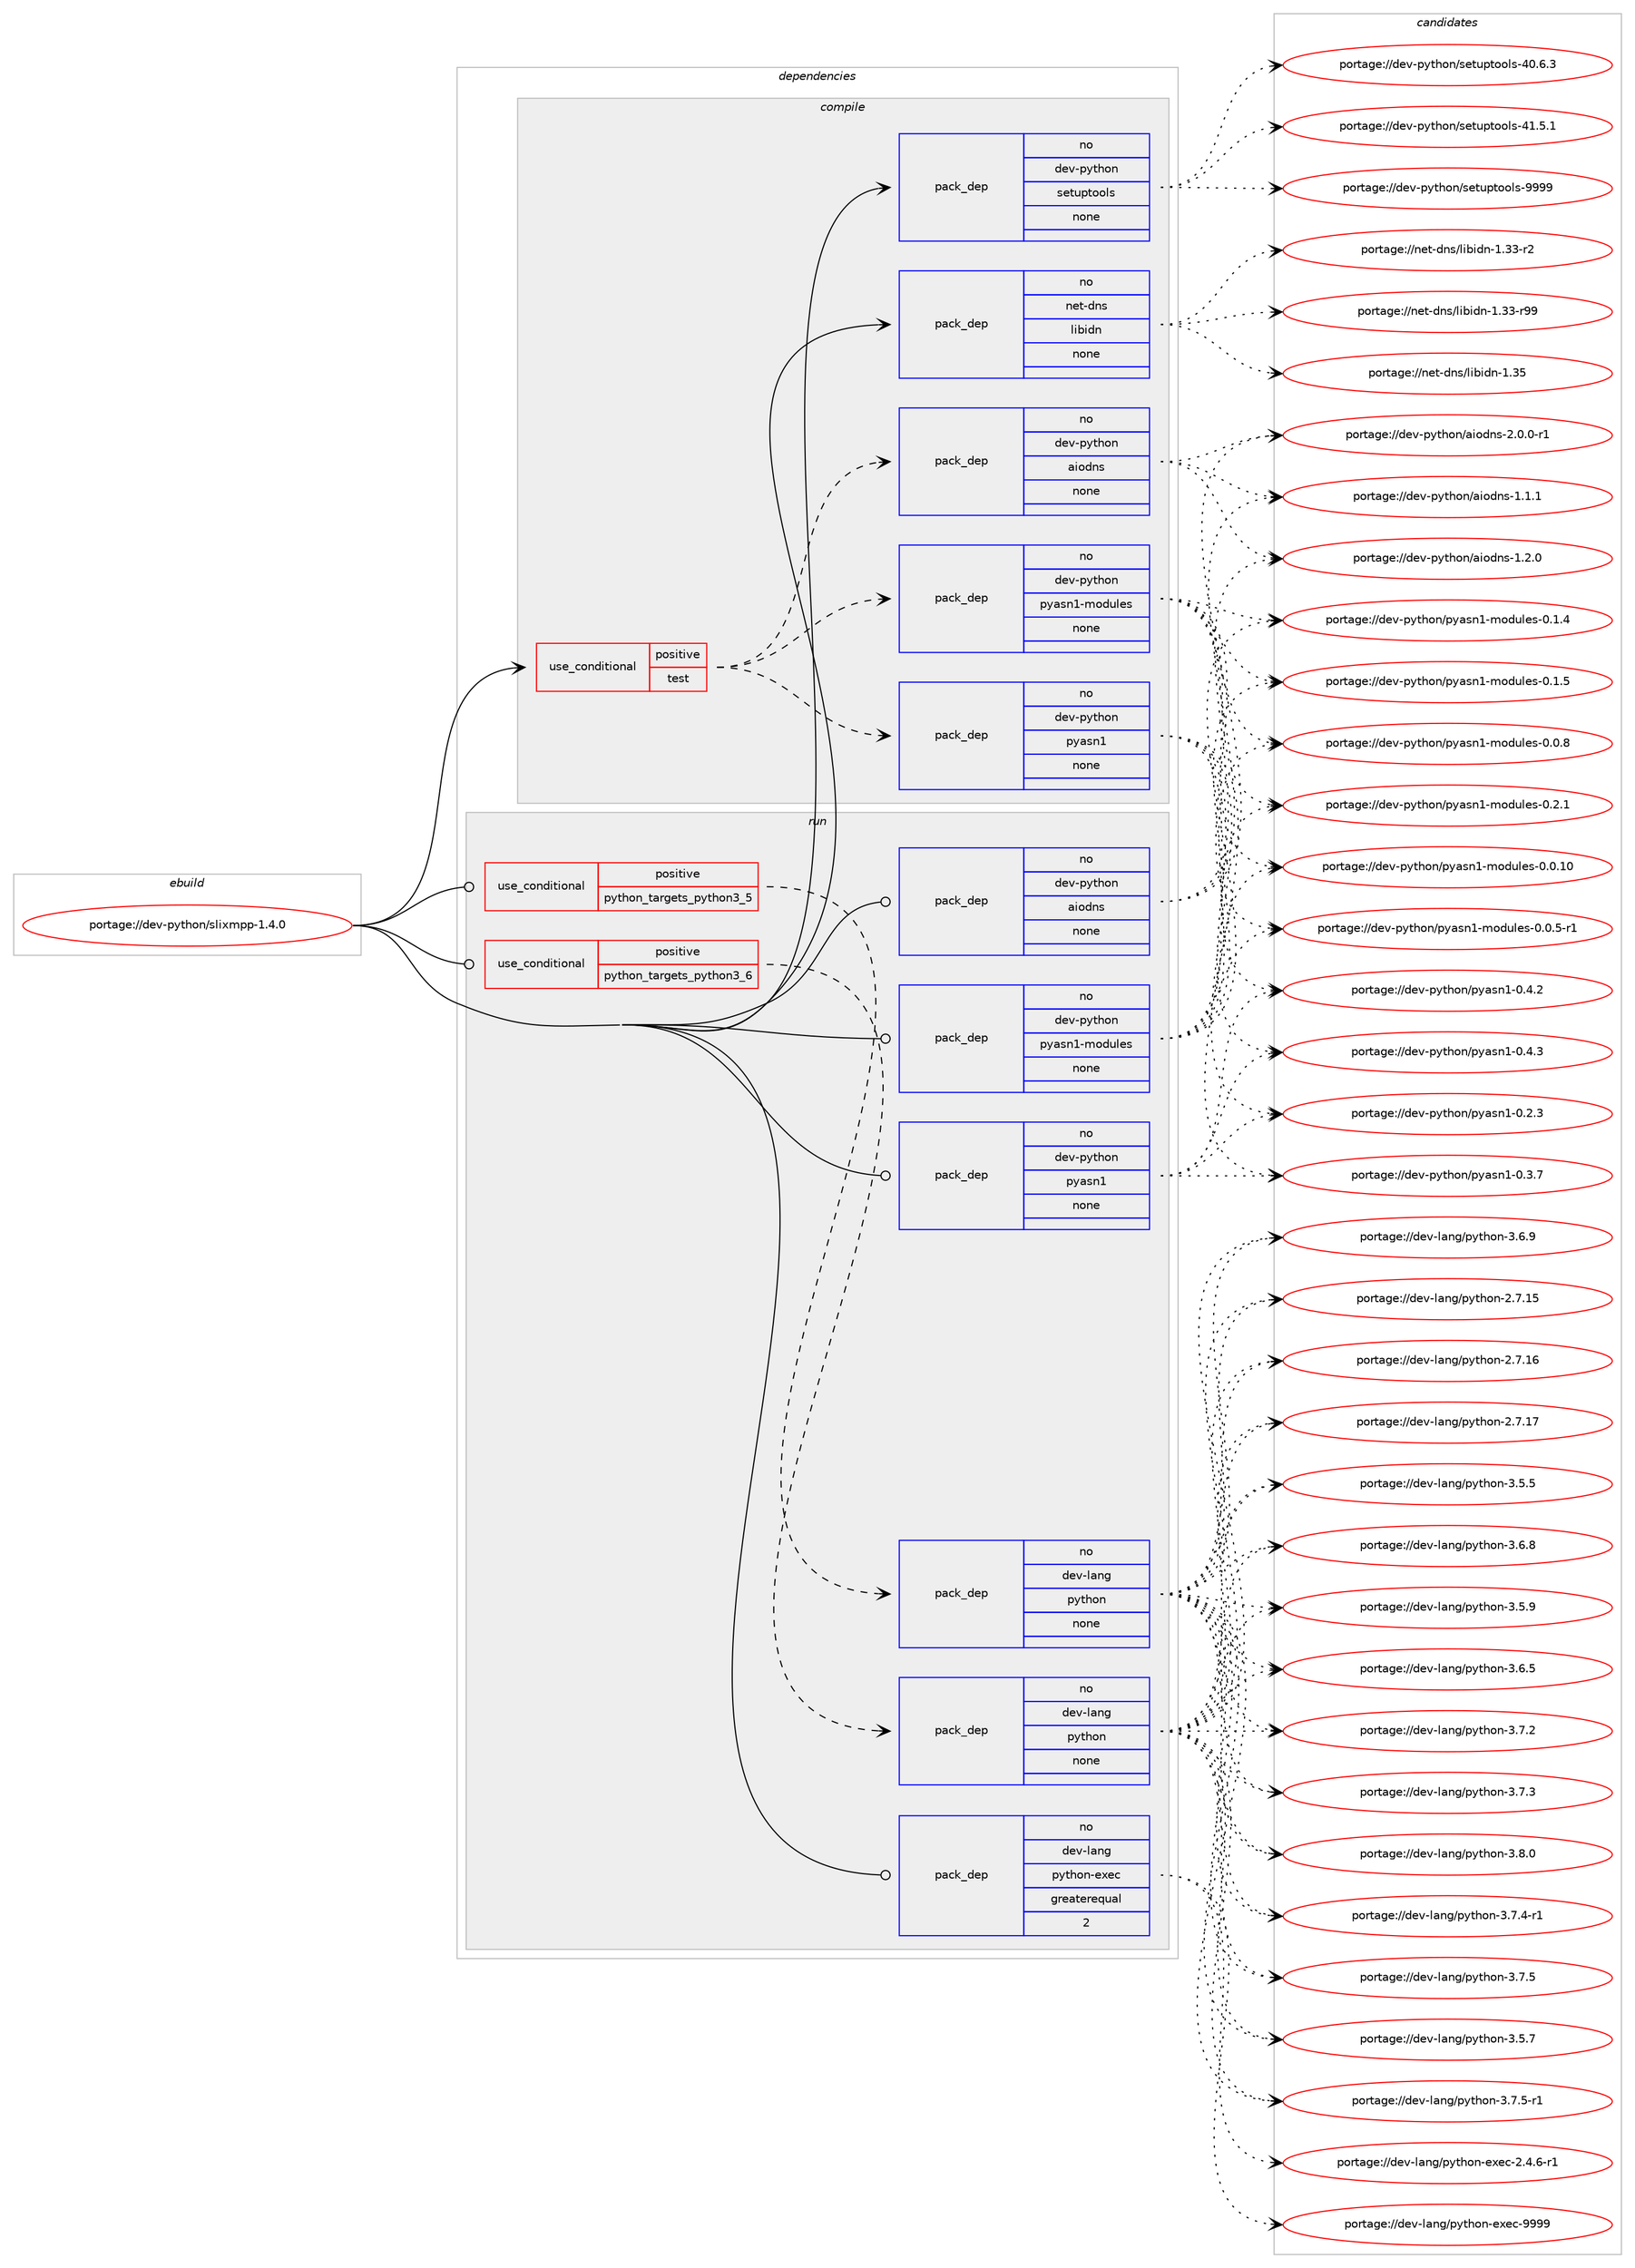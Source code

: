 digraph prolog {

# *************
# Graph options
# *************

newrank=true;
concentrate=true;
compound=true;
graph [rankdir=LR,fontname=Helvetica,fontsize=10,ranksep=1.5];#, ranksep=2.5, nodesep=0.2];
edge  [arrowhead=vee];
node  [fontname=Helvetica,fontsize=10];

# **********
# The ebuild
# **********

subgraph cluster_leftcol {
color=gray;
rank=same;
label=<<i>ebuild</i>>;
id [label="portage://dev-python/slixmpp-1.4.0", color=red, width=4, href="../dev-python/slixmpp-1.4.0.svg"];
}

# ****************
# The dependencies
# ****************

subgraph cluster_midcol {
color=gray;
label=<<i>dependencies</i>>;
subgraph cluster_compile {
fillcolor="#eeeeee";
style=filled;
label=<<i>compile</i>>;
subgraph cond38751 {
dependency172473 [label=<<TABLE BORDER="0" CELLBORDER="1" CELLSPACING="0" CELLPADDING="4"><TR><TD ROWSPAN="3" CELLPADDING="10">use_conditional</TD></TR><TR><TD>positive</TD></TR><TR><TD>test</TD></TR></TABLE>>, shape=none, color=red];
subgraph pack130321 {
dependency172474 [label=<<TABLE BORDER="0" CELLBORDER="1" CELLSPACING="0" CELLPADDING="4" WIDTH="220"><TR><TD ROWSPAN="6" CELLPADDING="30">pack_dep</TD></TR><TR><TD WIDTH="110">no</TD></TR><TR><TD>dev-python</TD></TR><TR><TD>aiodns</TD></TR><TR><TD>none</TD></TR><TR><TD></TD></TR></TABLE>>, shape=none, color=blue];
}
dependency172473:e -> dependency172474:w [weight=20,style="dashed",arrowhead="vee"];
subgraph pack130322 {
dependency172475 [label=<<TABLE BORDER="0" CELLBORDER="1" CELLSPACING="0" CELLPADDING="4" WIDTH="220"><TR><TD ROWSPAN="6" CELLPADDING="30">pack_dep</TD></TR><TR><TD WIDTH="110">no</TD></TR><TR><TD>dev-python</TD></TR><TR><TD>pyasn1-modules</TD></TR><TR><TD>none</TD></TR><TR><TD></TD></TR></TABLE>>, shape=none, color=blue];
}
dependency172473:e -> dependency172475:w [weight=20,style="dashed",arrowhead="vee"];
subgraph pack130323 {
dependency172476 [label=<<TABLE BORDER="0" CELLBORDER="1" CELLSPACING="0" CELLPADDING="4" WIDTH="220"><TR><TD ROWSPAN="6" CELLPADDING="30">pack_dep</TD></TR><TR><TD WIDTH="110">no</TD></TR><TR><TD>dev-python</TD></TR><TR><TD>pyasn1</TD></TR><TR><TD>none</TD></TR><TR><TD></TD></TR></TABLE>>, shape=none, color=blue];
}
dependency172473:e -> dependency172476:w [weight=20,style="dashed",arrowhead="vee"];
}
id:e -> dependency172473:w [weight=20,style="solid",arrowhead="vee"];
subgraph pack130324 {
dependency172477 [label=<<TABLE BORDER="0" CELLBORDER="1" CELLSPACING="0" CELLPADDING="4" WIDTH="220"><TR><TD ROWSPAN="6" CELLPADDING="30">pack_dep</TD></TR><TR><TD WIDTH="110">no</TD></TR><TR><TD>dev-python</TD></TR><TR><TD>setuptools</TD></TR><TR><TD>none</TD></TR><TR><TD></TD></TR></TABLE>>, shape=none, color=blue];
}
id:e -> dependency172477:w [weight=20,style="solid",arrowhead="vee"];
subgraph pack130325 {
dependency172478 [label=<<TABLE BORDER="0" CELLBORDER="1" CELLSPACING="0" CELLPADDING="4" WIDTH="220"><TR><TD ROWSPAN="6" CELLPADDING="30">pack_dep</TD></TR><TR><TD WIDTH="110">no</TD></TR><TR><TD>net-dns</TD></TR><TR><TD>libidn</TD></TR><TR><TD>none</TD></TR><TR><TD></TD></TR></TABLE>>, shape=none, color=blue];
}
id:e -> dependency172478:w [weight=20,style="solid",arrowhead="vee"];
}
subgraph cluster_compileandrun {
fillcolor="#eeeeee";
style=filled;
label=<<i>compile and run</i>>;
}
subgraph cluster_run {
fillcolor="#eeeeee";
style=filled;
label=<<i>run</i>>;
subgraph cond38752 {
dependency172479 [label=<<TABLE BORDER="0" CELLBORDER="1" CELLSPACING="0" CELLPADDING="4"><TR><TD ROWSPAN="3" CELLPADDING="10">use_conditional</TD></TR><TR><TD>positive</TD></TR><TR><TD>python_targets_python3_5</TD></TR></TABLE>>, shape=none, color=red];
subgraph pack130326 {
dependency172480 [label=<<TABLE BORDER="0" CELLBORDER="1" CELLSPACING="0" CELLPADDING="4" WIDTH="220"><TR><TD ROWSPAN="6" CELLPADDING="30">pack_dep</TD></TR><TR><TD WIDTH="110">no</TD></TR><TR><TD>dev-lang</TD></TR><TR><TD>python</TD></TR><TR><TD>none</TD></TR><TR><TD></TD></TR></TABLE>>, shape=none, color=blue];
}
dependency172479:e -> dependency172480:w [weight=20,style="dashed",arrowhead="vee"];
}
id:e -> dependency172479:w [weight=20,style="solid",arrowhead="odot"];
subgraph cond38753 {
dependency172481 [label=<<TABLE BORDER="0" CELLBORDER="1" CELLSPACING="0" CELLPADDING="4"><TR><TD ROWSPAN="3" CELLPADDING="10">use_conditional</TD></TR><TR><TD>positive</TD></TR><TR><TD>python_targets_python3_6</TD></TR></TABLE>>, shape=none, color=red];
subgraph pack130327 {
dependency172482 [label=<<TABLE BORDER="0" CELLBORDER="1" CELLSPACING="0" CELLPADDING="4" WIDTH="220"><TR><TD ROWSPAN="6" CELLPADDING="30">pack_dep</TD></TR><TR><TD WIDTH="110">no</TD></TR><TR><TD>dev-lang</TD></TR><TR><TD>python</TD></TR><TR><TD>none</TD></TR><TR><TD></TD></TR></TABLE>>, shape=none, color=blue];
}
dependency172481:e -> dependency172482:w [weight=20,style="dashed",arrowhead="vee"];
}
id:e -> dependency172481:w [weight=20,style="solid",arrowhead="odot"];
subgraph pack130328 {
dependency172483 [label=<<TABLE BORDER="0" CELLBORDER="1" CELLSPACING="0" CELLPADDING="4" WIDTH="220"><TR><TD ROWSPAN="6" CELLPADDING="30">pack_dep</TD></TR><TR><TD WIDTH="110">no</TD></TR><TR><TD>dev-lang</TD></TR><TR><TD>python-exec</TD></TR><TR><TD>greaterequal</TD></TR><TR><TD>2</TD></TR></TABLE>>, shape=none, color=blue];
}
id:e -> dependency172483:w [weight=20,style="solid",arrowhead="odot"];
subgraph pack130329 {
dependency172484 [label=<<TABLE BORDER="0" CELLBORDER="1" CELLSPACING="0" CELLPADDING="4" WIDTH="220"><TR><TD ROWSPAN="6" CELLPADDING="30">pack_dep</TD></TR><TR><TD WIDTH="110">no</TD></TR><TR><TD>dev-python</TD></TR><TR><TD>aiodns</TD></TR><TR><TD>none</TD></TR><TR><TD></TD></TR></TABLE>>, shape=none, color=blue];
}
id:e -> dependency172484:w [weight=20,style="solid",arrowhead="odot"];
subgraph pack130330 {
dependency172485 [label=<<TABLE BORDER="0" CELLBORDER="1" CELLSPACING="0" CELLPADDING="4" WIDTH="220"><TR><TD ROWSPAN="6" CELLPADDING="30">pack_dep</TD></TR><TR><TD WIDTH="110">no</TD></TR><TR><TD>dev-python</TD></TR><TR><TD>pyasn1</TD></TR><TR><TD>none</TD></TR><TR><TD></TD></TR></TABLE>>, shape=none, color=blue];
}
id:e -> dependency172485:w [weight=20,style="solid",arrowhead="odot"];
subgraph pack130331 {
dependency172486 [label=<<TABLE BORDER="0" CELLBORDER="1" CELLSPACING="0" CELLPADDING="4" WIDTH="220"><TR><TD ROWSPAN="6" CELLPADDING="30">pack_dep</TD></TR><TR><TD WIDTH="110">no</TD></TR><TR><TD>dev-python</TD></TR><TR><TD>pyasn1-modules</TD></TR><TR><TD>none</TD></TR><TR><TD></TD></TR></TABLE>>, shape=none, color=blue];
}
id:e -> dependency172486:w [weight=20,style="solid",arrowhead="odot"];
}
}

# **************
# The candidates
# **************

subgraph cluster_choices {
rank=same;
color=gray;
label=<<i>candidates</i>>;

subgraph choice130321 {
color=black;
nodesep=1;
choiceportage100101118451121211161041111104797105111100110115454946494649 [label="portage://dev-python/aiodns-1.1.1", color=red, width=4,href="../dev-python/aiodns-1.1.1.svg"];
choiceportage100101118451121211161041111104797105111100110115454946504648 [label="portage://dev-python/aiodns-1.2.0", color=red, width=4,href="../dev-python/aiodns-1.2.0.svg"];
choiceportage1001011184511212111610411111047971051111001101154550464846484511449 [label="portage://dev-python/aiodns-2.0.0-r1", color=red, width=4,href="../dev-python/aiodns-2.0.0-r1.svg"];
dependency172474:e -> choiceportage100101118451121211161041111104797105111100110115454946494649:w [style=dotted,weight="100"];
dependency172474:e -> choiceportage100101118451121211161041111104797105111100110115454946504648:w [style=dotted,weight="100"];
dependency172474:e -> choiceportage1001011184511212111610411111047971051111001101154550464846484511449:w [style=dotted,weight="100"];
}
subgraph choice130322 {
color=black;
nodesep=1;
choiceportage100101118451121211161041111104711212197115110494510911110011710810111545484648464948 [label="portage://dev-python/pyasn1-modules-0.0.10", color=red, width=4,href="../dev-python/pyasn1-modules-0.0.10.svg"];
choiceportage10010111845112121116104111110471121219711511049451091111001171081011154548464846534511449 [label="portage://dev-python/pyasn1-modules-0.0.5-r1", color=red, width=4,href="../dev-python/pyasn1-modules-0.0.5-r1.svg"];
choiceportage1001011184511212111610411111047112121971151104945109111100117108101115454846484656 [label="portage://dev-python/pyasn1-modules-0.0.8", color=red, width=4,href="../dev-python/pyasn1-modules-0.0.8.svg"];
choiceportage1001011184511212111610411111047112121971151104945109111100117108101115454846494652 [label="portage://dev-python/pyasn1-modules-0.1.4", color=red, width=4,href="../dev-python/pyasn1-modules-0.1.4.svg"];
choiceportage1001011184511212111610411111047112121971151104945109111100117108101115454846494653 [label="portage://dev-python/pyasn1-modules-0.1.5", color=red, width=4,href="../dev-python/pyasn1-modules-0.1.5.svg"];
choiceportage1001011184511212111610411111047112121971151104945109111100117108101115454846504649 [label="portage://dev-python/pyasn1-modules-0.2.1", color=red, width=4,href="../dev-python/pyasn1-modules-0.2.1.svg"];
dependency172475:e -> choiceportage100101118451121211161041111104711212197115110494510911110011710810111545484648464948:w [style=dotted,weight="100"];
dependency172475:e -> choiceportage10010111845112121116104111110471121219711511049451091111001171081011154548464846534511449:w [style=dotted,weight="100"];
dependency172475:e -> choiceportage1001011184511212111610411111047112121971151104945109111100117108101115454846484656:w [style=dotted,weight="100"];
dependency172475:e -> choiceportage1001011184511212111610411111047112121971151104945109111100117108101115454846494652:w [style=dotted,weight="100"];
dependency172475:e -> choiceportage1001011184511212111610411111047112121971151104945109111100117108101115454846494653:w [style=dotted,weight="100"];
dependency172475:e -> choiceportage1001011184511212111610411111047112121971151104945109111100117108101115454846504649:w [style=dotted,weight="100"];
}
subgraph choice130323 {
color=black;
nodesep=1;
choiceportage10010111845112121116104111110471121219711511049454846504651 [label="portage://dev-python/pyasn1-0.2.3", color=red, width=4,href="../dev-python/pyasn1-0.2.3.svg"];
choiceportage10010111845112121116104111110471121219711511049454846514655 [label="portage://dev-python/pyasn1-0.3.7", color=red, width=4,href="../dev-python/pyasn1-0.3.7.svg"];
choiceportage10010111845112121116104111110471121219711511049454846524650 [label="portage://dev-python/pyasn1-0.4.2", color=red, width=4,href="../dev-python/pyasn1-0.4.2.svg"];
choiceportage10010111845112121116104111110471121219711511049454846524651 [label="portage://dev-python/pyasn1-0.4.3", color=red, width=4,href="../dev-python/pyasn1-0.4.3.svg"];
dependency172476:e -> choiceportage10010111845112121116104111110471121219711511049454846504651:w [style=dotted,weight="100"];
dependency172476:e -> choiceportage10010111845112121116104111110471121219711511049454846514655:w [style=dotted,weight="100"];
dependency172476:e -> choiceportage10010111845112121116104111110471121219711511049454846524650:w [style=dotted,weight="100"];
dependency172476:e -> choiceportage10010111845112121116104111110471121219711511049454846524651:w [style=dotted,weight="100"];
}
subgraph choice130324 {
color=black;
nodesep=1;
choiceportage100101118451121211161041111104711510111611711211611111110811545524846544651 [label="portage://dev-python/setuptools-40.6.3", color=red, width=4,href="../dev-python/setuptools-40.6.3.svg"];
choiceportage100101118451121211161041111104711510111611711211611111110811545524946534649 [label="portage://dev-python/setuptools-41.5.1", color=red, width=4,href="../dev-python/setuptools-41.5.1.svg"];
choiceportage10010111845112121116104111110471151011161171121161111111081154557575757 [label="portage://dev-python/setuptools-9999", color=red, width=4,href="../dev-python/setuptools-9999.svg"];
dependency172477:e -> choiceportage100101118451121211161041111104711510111611711211611111110811545524846544651:w [style=dotted,weight="100"];
dependency172477:e -> choiceportage100101118451121211161041111104711510111611711211611111110811545524946534649:w [style=dotted,weight="100"];
dependency172477:e -> choiceportage10010111845112121116104111110471151011161171121161111111081154557575757:w [style=dotted,weight="100"];
}
subgraph choice130325 {
color=black;
nodesep=1;
choiceportage11010111645100110115471081059810510011045494651514511450 [label="portage://net-dns/libidn-1.33-r2", color=red, width=4,href="../net-dns/libidn-1.33-r2.svg"];
choiceportage1101011164510011011547108105981051001104549465151451145757 [label="portage://net-dns/libidn-1.33-r99", color=red, width=4,href="../net-dns/libidn-1.33-r99.svg"];
choiceportage1101011164510011011547108105981051001104549465153 [label="portage://net-dns/libidn-1.35", color=red, width=4,href="../net-dns/libidn-1.35.svg"];
dependency172478:e -> choiceportage11010111645100110115471081059810510011045494651514511450:w [style=dotted,weight="100"];
dependency172478:e -> choiceportage1101011164510011011547108105981051001104549465151451145757:w [style=dotted,weight="100"];
dependency172478:e -> choiceportage1101011164510011011547108105981051001104549465153:w [style=dotted,weight="100"];
}
subgraph choice130326 {
color=black;
nodesep=1;
choiceportage10010111845108971101034711212111610411111045504655464953 [label="portage://dev-lang/python-2.7.15", color=red, width=4,href="../dev-lang/python-2.7.15.svg"];
choiceportage10010111845108971101034711212111610411111045504655464954 [label="portage://dev-lang/python-2.7.16", color=red, width=4,href="../dev-lang/python-2.7.16.svg"];
choiceportage10010111845108971101034711212111610411111045504655464955 [label="portage://dev-lang/python-2.7.17", color=red, width=4,href="../dev-lang/python-2.7.17.svg"];
choiceportage100101118451089711010347112121116104111110455146534653 [label="portage://dev-lang/python-3.5.5", color=red, width=4,href="../dev-lang/python-3.5.5.svg"];
choiceportage100101118451089711010347112121116104111110455146534655 [label="portage://dev-lang/python-3.5.7", color=red, width=4,href="../dev-lang/python-3.5.7.svg"];
choiceportage100101118451089711010347112121116104111110455146534657 [label="portage://dev-lang/python-3.5.9", color=red, width=4,href="../dev-lang/python-3.5.9.svg"];
choiceportage100101118451089711010347112121116104111110455146544653 [label="portage://dev-lang/python-3.6.5", color=red, width=4,href="../dev-lang/python-3.6.5.svg"];
choiceportage100101118451089711010347112121116104111110455146544656 [label="portage://dev-lang/python-3.6.8", color=red, width=4,href="../dev-lang/python-3.6.8.svg"];
choiceportage100101118451089711010347112121116104111110455146544657 [label="portage://dev-lang/python-3.6.9", color=red, width=4,href="../dev-lang/python-3.6.9.svg"];
choiceportage100101118451089711010347112121116104111110455146554650 [label="portage://dev-lang/python-3.7.2", color=red, width=4,href="../dev-lang/python-3.7.2.svg"];
choiceportage100101118451089711010347112121116104111110455146554651 [label="portage://dev-lang/python-3.7.3", color=red, width=4,href="../dev-lang/python-3.7.3.svg"];
choiceportage1001011184510897110103471121211161041111104551465546524511449 [label="portage://dev-lang/python-3.7.4-r1", color=red, width=4,href="../dev-lang/python-3.7.4-r1.svg"];
choiceportage100101118451089711010347112121116104111110455146554653 [label="portage://dev-lang/python-3.7.5", color=red, width=4,href="../dev-lang/python-3.7.5.svg"];
choiceportage1001011184510897110103471121211161041111104551465546534511449 [label="portage://dev-lang/python-3.7.5-r1", color=red, width=4,href="../dev-lang/python-3.7.5-r1.svg"];
choiceportage100101118451089711010347112121116104111110455146564648 [label="portage://dev-lang/python-3.8.0", color=red, width=4,href="../dev-lang/python-3.8.0.svg"];
dependency172480:e -> choiceportage10010111845108971101034711212111610411111045504655464953:w [style=dotted,weight="100"];
dependency172480:e -> choiceportage10010111845108971101034711212111610411111045504655464954:w [style=dotted,weight="100"];
dependency172480:e -> choiceportage10010111845108971101034711212111610411111045504655464955:w [style=dotted,weight="100"];
dependency172480:e -> choiceportage100101118451089711010347112121116104111110455146534653:w [style=dotted,weight="100"];
dependency172480:e -> choiceportage100101118451089711010347112121116104111110455146534655:w [style=dotted,weight="100"];
dependency172480:e -> choiceportage100101118451089711010347112121116104111110455146534657:w [style=dotted,weight="100"];
dependency172480:e -> choiceportage100101118451089711010347112121116104111110455146544653:w [style=dotted,weight="100"];
dependency172480:e -> choiceportage100101118451089711010347112121116104111110455146544656:w [style=dotted,weight="100"];
dependency172480:e -> choiceportage100101118451089711010347112121116104111110455146544657:w [style=dotted,weight="100"];
dependency172480:e -> choiceportage100101118451089711010347112121116104111110455146554650:w [style=dotted,weight="100"];
dependency172480:e -> choiceportage100101118451089711010347112121116104111110455146554651:w [style=dotted,weight="100"];
dependency172480:e -> choiceportage1001011184510897110103471121211161041111104551465546524511449:w [style=dotted,weight="100"];
dependency172480:e -> choiceportage100101118451089711010347112121116104111110455146554653:w [style=dotted,weight="100"];
dependency172480:e -> choiceportage1001011184510897110103471121211161041111104551465546534511449:w [style=dotted,weight="100"];
dependency172480:e -> choiceportage100101118451089711010347112121116104111110455146564648:w [style=dotted,weight="100"];
}
subgraph choice130327 {
color=black;
nodesep=1;
choiceportage10010111845108971101034711212111610411111045504655464953 [label="portage://dev-lang/python-2.7.15", color=red, width=4,href="../dev-lang/python-2.7.15.svg"];
choiceportage10010111845108971101034711212111610411111045504655464954 [label="portage://dev-lang/python-2.7.16", color=red, width=4,href="../dev-lang/python-2.7.16.svg"];
choiceportage10010111845108971101034711212111610411111045504655464955 [label="portage://dev-lang/python-2.7.17", color=red, width=4,href="../dev-lang/python-2.7.17.svg"];
choiceportage100101118451089711010347112121116104111110455146534653 [label="portage://dev-lang/python-3.5.5", color=red, width=4,href="../dev-lang/python-3.5.5.svg"];
choiceportage100101118451089711010347112121116104111110455146534655 [label="portage://dev-lang/python-3.5.7", color=red, width=4,href="../dev-lang/python-3.5.7.svg"];
choiceportage100101118451089711010347112121116104111110455146534657 [label="portage://dev-lang/python-3.5.9", color=red, width=4,href="../dev-lang/python-3.5.9.svg"];
choiceportage100101118451089711010347112121116104111110455146544653 [label="portage://dev-lang/python-3.6.5", color=red, width=4,href="../dev-lang/python-3.6.5.svg"];
choiceportage100101118451089711010347112121116104111110455146544656 [label="portage://dev-lang/python-3.6.8", color=red, width=4,href="../dev-lang/python-3.6.8.svg"];
choiceportage100101118451089711010347112121116104111110455146544657 [label="portage://dev-lang/python-3.6.9", color=red, width=4,href="../dev-lang/python-3.6.9.svg"];
choiceportage100101118451089711010347112121116104111110455146554650 [label="portage://dev-lang/python-3.7.2", color=red, width=4,href="../dev-lang/python-3.7.2.svg"];
choiceportage100101118451089711010347112121116104111110455146554651 [label="portage://dev-lang/python-3.7.3", color=red, width=4,href="../dev-lang/python-3.7.3.svg"];
choiceportage1001011184510897110103471121211161041111104551465546524511449 [label="portage://dev-lang/python-3.7.4-r1", color=red, width=4,href="../dev-lang/python-3.7.4-r1.svg"];
choiceportage100101118451089711010347112121116104111110455146554653 [label="portage://dev-lang/python-3.7.5", color=red, width=4,href="../dev-lang/python-3.7.5.svg"];
choiceportage1001011184510897110103471121211161041111104551465546534511449 [label="portage://dev-lang/python-3.7.5-r1", color=red, width=4,href="../dev-lang/python-3.7.5-r1.svg"];
choiceportage100101118451089711010347112121116104111110455146564648 [label="portage://dev-lang/python-3.8.0", color=red, width=4,href="../dev-lang/python-3.8.0.svg"];
dependency172482:e -> choiceportage10010111845108971101034711212111610411111045504655464953:w [style=dotted,weight="100"];
dependency172482:e -> choiceportage10010111845108971101034711212111610411111045504655464954:w [style=dotted,weight="100"];
dependency172482:e -> choiceportage10010111845108971101034711212111610411111045504655464955:w [style=dotted,weight="100"];
dependency172482:e -> choiceportage100101118451089711010347112121116104111110455146534653:w [style=dotted,weight="100"];
dependency172482:e -> choiceportage100101118451089711010347112121116104111110455146534655:w [style=dotted,weight="100"];
dependency172482:e -> choiceportage100101118451089711010347112121116104111110455146534657:w [style=dotted,weight="100"];
dependency172482:e -> choiceportage100101118451089711010347112121116104111110455146544653:w [style=dotted,weight="100"];
dependency172482:e -> choiceportage100101118451089711010347112121116104111110455146544656:w [style=dotted,weight="100"];
dependency172482:e -> choiceportage100101118451089711010347112121116104111110455146544657:w [style=dotted,weight="100"];
dependency172482:e -> choiceportage100101118451089711010347112121116104111110455146554650:w [style=dotted,weight="100"];
dependency172482:e -> choiceportage100101118451089711010347112121116104111110455146554651:w [style=dotted,weight="100"];
dependency172482:e -> choiceportage1001011184510897110103471121211161041111104551465546524511449:w [style=dotted,weight="100"];
dependency172482:e -> choiceportage100101118451089711010347112121116104111110455146554653:w [style=dotted,weight="100"];
dependency172482:e -> choiceportage1001011184510897110103471121211161041111104551465546534511449:w [style=dotted,weight="100"];
dependency172482:e -> choiceportage100101118451089711010347112121116104111110455146564648:w [style=dotted,weight="100"];
}
subgraph choice130328 {
color=black;
nodesep=1;
choiceportage10010111845108971101034711212111610411111045101120101994550465246544511449 [label="portage://dev-lang/python-exec-2.4.6-r1", color=red, width=4,href="../dev-lang/python-exec-2.4.6-r1.svg"];
choiceportage10010111845108971101034711212111610411111045101120101994557575757 [label="portage://dev-lang/python-exec-9999", color=red, width=4,href="../dev-lang/python-exec-9999.svg"];
dependency172483:e -> choiceportage10010111845108971101034711212111610411111045101120101994550465246544511449:w [style=dotted,weight="100"];
dependency172483:e -> choiceportage10010111845108971101034711212111610411111045101120101994557575757:w [style=dotted,weight="100"];
}
subgraph choice130329 {
color=black;
nodesep=1;
choiceportage100101118451121211161041111104797105111100110115454946494649 [label="portage://dev-python/aiodns-1.1.1", color=red, width=4,href="../dev-python/aiodns-1.1.1.svg"];
choiceportage100101118451121211161041111104797105111100110115454946504648 [label="portage://dev-python/aiodns-1.2.0", color=red, width=4,href="../dev-python/aiodns-1.2.0.svg"];
choiceportage1001011184511212111610411111047971051111001101154550464846484511449 [label="portage://dev-python/aiodns-2.0.0-r1", color=red, width=4,href="../dev-python/aiodns-2.0.0-r1.svg"];
dependency172484:e -> choiceportage100101118451121211161041111104797105111100110115454946494649:w [style=dotted,weight="100"];
dependency172484:e -> choiceportage100101118451121211161041111104797105111100110115454946504648:w [style=dotted,weight="100"];
dependency172484:e -> choiceportage1001011184511212111610411111047971051111001101154550464846484511449:w [style=dotted,weight="100"];
}
subgraph choice130330 {
color=black;
nodesep=1;
choiceportage10010111845112121116104111110471121219711511049454846504651 [label="portage://dev-python/pyasn1-0.2.3", color=red, width=4,href="../dev-python/pyasn1-0.2.3.svg"];
choiceportage10010111845112121116104111110471121219711511049454846514655 [label="portage://dev-python/pyasn1-0.3.7", color=red, width=4,href="../dev-python/pyasn1-0.3.7.svg"];
choiceportage10010111845112121116104111110471121219711511049454846524650 [label="portage://dev-python/pyasn1-0.4.2", color=red, width=4,href="../dev-python/pyasn1-0.4.2.svg"];
choiceportage10010111845112121116104111110471121219711511049454846524651 [label="portage://dev-python/pyasn1-0.4.3", color=red, width=4,href="../dev-python/pyasn1-0.4.3.svg"];
dependency172485:e -> choiceportage10010111845112121116104111110471121219711511049454846504651:w [style=dotted,weight="100"];
dependency172485:e -> choiceportage10010111845112121116104111110471121219711511049454846514655:w [style=dotted,weight="100"];
dependency172485:e -> choiceportage10010111845112121116104111110471121219711511049454846524650:w [style=dotted,weight="100"];
dependency172485:e -> choiceportage10010111845112121116104111110471121219711511049454846524651:w [style=dotted,weight="100"];
}
subgraph choice130331 {
color=black;
nodesep=1;
choiceportage100101118451121211161041111104711212197115110494510911110011710810111545484648464948 [label="portage://dev-python/pyasn1-modules-0.0.10", color=red, width=4,href="../dev-python/pyasn1-modules-0.0.10.svg"];
choiceportage10010111845112121116104111110471121219711511049451091111001171081011154548464846534511449 [label="portage://dev-python/pyasn1-modules-0.0.5-r1", color=red, width=4,href="../dev-python/pyasn1-modules-0.0.5-r1.svg"];
choiceportage1001011184511212111610411111047112121971151104945109111100117108101115454846484656 [label="portage://dev-python/pyasn1-modules-0.0.8", color=red, width=4,href="../dev-python/pyasn1-modules-0.0.8.svg"];
choiceportage1001011184511212111610411111047112121971151104945109111100117108101115454846494652 [label="portage://dev-python/pyasn1-modules-0.1.4", color=red, width=4,href="../dev-python/pyasn1-modules-0.1.4.svg"];
choiceportage1001011184511212111610411111047112121971151104945109111100117108101115454846494653 [label="portage://dev-python/pyasn1-modules-0.1.5", color=red, width=4,href="../dev-python/pyasn1-modules-0.1.5.svg"];
choiceportage1001011184511212111610411111047112121971151104945109111100117108101115454846504649 [label="portage://dev-python/pyasn1-modules-0.2.1", color=red, width=4,href="../dev-python/pyasn1-modules-0.2.1.svg"];
dependency172486:e -> choiceportage100101118451121211161041111104711212197115110494510911110011710810111545484648464948:w [style=dotted,weight="100"];
dependency172486:e -> choiceportage10010111845112121116104111110471121219711511049451091111001171081011154548464846534511449:w [style=dotted,weight="100"];
dependency172486:e -> choiceportage1001011184511212111610411111047112121971151104945109111100117108101115454846484656:w [style=dotted,weight="100"];
dependency172486:e -> choiceportage1001011184511212111610411111047112121971151104945109111100117108101115454846494652:w [style=dotted,weight="100"];
dependency172486:e -> choiceportage1001011184511212111610411111047112121971151104945109111100117108101115454846494653:w [style=dotted,weight="100"];
dependency172486:e -> choiceportage1001011184511212111610411111047112121971151104945109111100117108101115454846504649:w [style=dotted,weight="100"];
}
}

}
